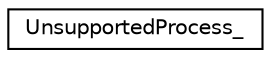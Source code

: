 digraph "Graphical Class Hierarchy"
{
  edge [fontname="Helvetica",fontsize="10",labelfontname="Helvetica",labelfontsize="10"];
  node [fontname="Helvetica",fontsize="10",shape=record];
  rankdir="LR";
  Node0 [label="UnsupportedProcess_",height=0.2,width=0.4,color="black", fillcolor="white", style="filled",URL="$structUnsupportedProcess__.html"];
}
